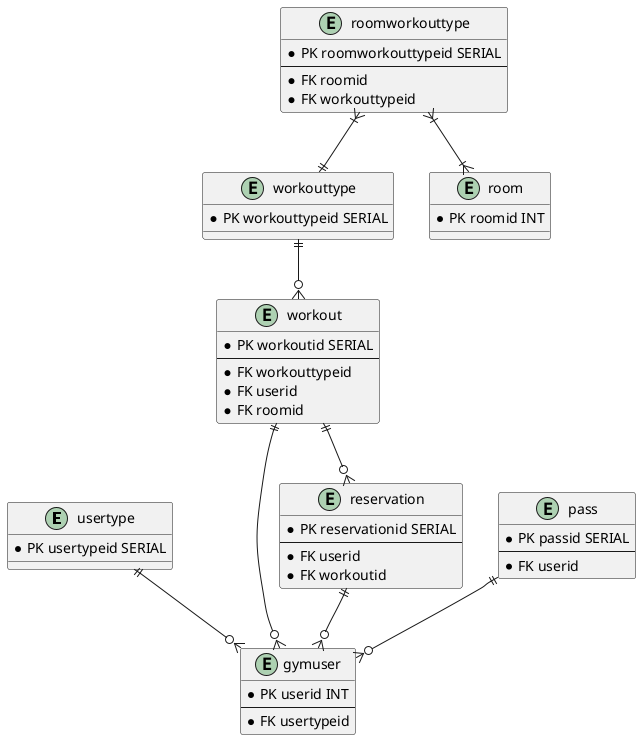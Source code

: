 @startuml

Entity usertype{
* PK usertypeid SERIAL
}

entity gymuser{
* PK userid INT
--
* FK usertypeid
}

entity workouttype{
* PK workouttypeid SERIAL
}

entity workout{
* PK workoutid SERIAL
--
* FK workouttypeid
* FK userid
* FK roomid
}

entity pass{
* PK passid SERIAL
--
* FK userid
}

entity reservation{
* PK reservationid SERIAL
--
* FK userid
* FK workoutid
}

entity room{
* PK roomid INT
}

entity roomworkouttype{
* PK roomworkouttypeid SERIAL
--
* FK roomid
* FK workouttypeid
}

usertype ||==o{gymuser
workouttype||==o{workout
workout||==o{gymuser
workout||==o{reservation
reservation||==o{gymuser
pass||==o{gymuser

roomworkouttype}|==|{room
roomworkouttype}|==||workouttype







@enduml